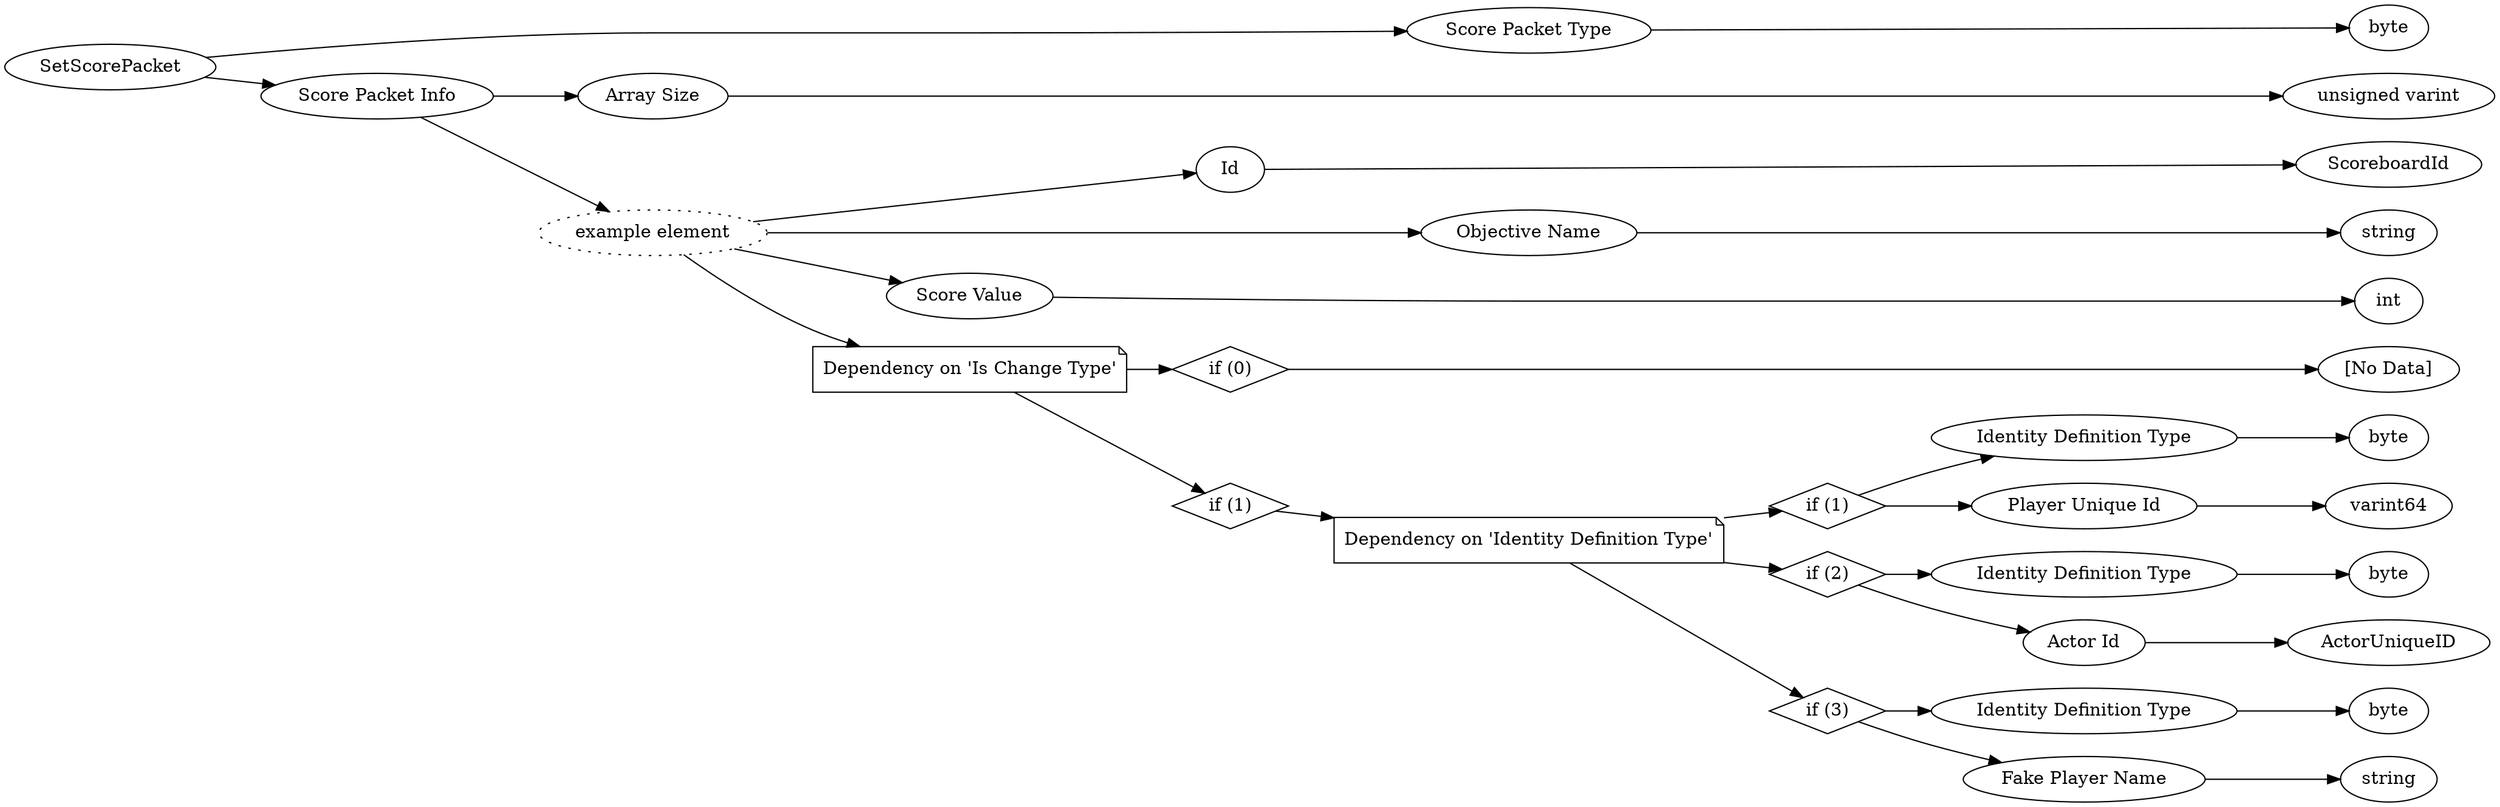 digraph "SetScorePacket" {
rankdir = LR
0
0 -> 1
1 -> 2
0 -> 3
3 -> 4
4 -> 5
3 -> 6
6 -> 7
7 -> 11
6 -> 12
12 -> 13
6 -> 14
14 -> 15
6 -> 16
16 -> 17
17 -> 18
16 -> 19
19 -> 20
20 -> 21
21 -> 22
22 -> 23
21 -> 24
24 -> 25
20 -> 26
26 -> 27
27 -> 28
26 -> 29
29 -> 30
20 -> 31
31 -> 32
32 -> 33
31 -> 34
34 -> 35

0 [label="SetScorePacket",comment="name: \"SetScorePacket\", typeName: \"\", id: 0, branchId: 108, recurseId: -1, attributes: 0, notes: \"\""];
1 [label="Score Packet Type",comment="name: \"Score Packet Type\", typeName: \"\", id: 1, branchId: 0, recurseId: -1, attributes: 0, notes: \"enumeration: ScorePacketType\""];
2 [label="byte",comment="name: \"byte\", typeName: \"\", id: 2, branchId: 0, recurseId: -1, attributes: 512, notes: \"\""];
3 [label="Score Packet Info",comment="name: \"Score Packet Info\", typeName: \"\", id: 3, branchId: 0, recurseId: -1, attributes: 8, notes: \"\""];
4 [label="Array Size",comment="name: \"Array Size\", typeName: \"\", id: 4, branchId: 0, recurseId: -1, attributes: 0, notes: \"\""];
5 [label="unsigned varint",comment="name: \"unsigned varint\", typeName: \"\", id: 5, branchId: 0, recurseId: -1, attributes: 512, notes: \"\""];
6 [label="example element",style=dotted,comment="name: \"example element\", typeName: \"\", id: 6, branchId: 0, recurseId: -1, attributes: 16, notes: \"\""];
7 [label="Id",comment="name: \"Id\", typeName: \"ScoreboardId\", id: 7, branchId: 0, recurseId: -1, attributes: 256, notes: \"\""];
11 [label="ScoreboardId",comment="name: \"ScoreboardId\", typeName: \"\", id: 11, branchId: 0, recurseId: -1, attributes: 512, notes: \"\""];
12 [label="Objective Name",comment="name: \"Objective Name\", typeName: \"\", id: 12, branchId: 0, recurseId: -1, attributes: 0, notes: \"\""];
13 [label="string",comment="name: \"string\", typeName: \"\", id: 13, branchId: 0, recurseId: -1, attributes: 512, notes: \"\""];
14 [label="Score Value",comment="name: \"Score Value\", typeName: \"\", id: 14, branchId: 0, recurseId: -1, attributes: 0, notes: \"\""];
15 [label="int",comment="name: \"int\", typeName: \"\", id: 15, branchId: 0, recurseId: -1, attributes: 512, notes: \"\""];
16 [label="Dependency on 'Is Change Type'",shape=note,comment="name: \"Dependency on 'Is Change Type'\", typeName: \"\", id: 16, branchId: 0, recurseId: -1, attributes: 2, notes: \"\""];
17 [label="if (0)",shape=diamond,comment="name: \"if (0)\", typeName: \"\", id: 17, branchId: 0, recurseId: -1, attributes: 4, notes: \"\""];
18 [label="[No Data]",comment="name: \"[No Data]\", typeName: \"\", id: 18, branchId: 0, recurseId: -1, attributes: 512, notes: \"\""];
19 [label="if (1)",shape=diamond,comment="name: \"if (1)\", typeName: \"\", id: 19, branchId: 1, recurseId: -1, attributes: 4, notes: \"\""];
20 [label="Dependency on 'Identity Definition Type'",shape=note,comment="name: \"Dependency on 'Identity Definition Type'\", typeName: \"\", id: 20, branchId: 0, recurseId: -1, attributes: 2, notes: \"\""];
21 [label="if (1)",shape=diamond,comment="name: \"if (1)\", typeName: \"\", id: 21, branchId: 1, recurseId: -1, attributes: 4, notes: \"\""];
22 [label="Identity Definition Type",comment="name: \"Identity Definition Type\", typeName: \"\", id: 22, branchId: 0, recurseId: -1, attributes: 0, notes: \"enumeration: IdentityDefinition::Type\""];
23 [label="byte",comment="name: \"byte\", typeName: \"\", id: 23, branchId: 0, recurseId: -1, attributes: 512, notes: \"\""];
24 [label="Player Unique Id",comment="name: \"Player Unique Id\", typeName: \"\", id: 24, branchId: 0, recurseId: -1, attributes: 0, notes: \"\""];
25 [label="varint64",comment="name: \"varint64\", typeName: \"\", id: 25, branchId: 0, recurseId: -1, attributes: 512, notes: \"\""];
26 [label="if (2)",shape=diamond,comment="name: \"if (2)\", typeName: \"\", id: 26, branchId: 2, recurseId: -1, attributes: 4, notes: \"\""];
27 [label="Identity Definition Type",comment="name: \"Identity Definition Type\", typeName: \"\", id: 27, branchId: 0, recurseId: -1, attributes: 0, notes: \"enumeration: IdentityDefinition::Type\""];
28 [label="byte",comment="name: \"byte\", typeName: \"\", id: 28, branchId: 0, recurseId: -1, attributes: 512, notes: \"\""];
29 [label="Actor Id",comment="name: \"Actor Id\", typeName: \"ActorUniqueID\", id: 29, branchId: 0, recurseId: -1, attributes: 256, notes: \"\""];
30 [label="ActorUniqueID",comment="name: \"ActorUniqueID\", typeName: \"\", id: 30, branchId: 0, recurseId: -1, attributes: 512, notes: \"\""];
31 [label="if (3)",shape=diamond,comment="name: \"if (3)\", typeName: \"\", id: 31, branchId: 3, recurseId: -1, attributes: 4, notes: \"\""];
32 [label="Identity Definition Type",comment="name: \"Identity Definition Type\", typeName: \"\", id: 32, branchId: 0, recurseId: -1, attributes: 0, notes: \"enumeration: IdentityDefinition::Type\""];
33 [label="byte",comment="name: \"byte\", typeName: \"\", id: 33, branchId: 0, recurseId: -1, attributes: 512, notes: \"\""];
34 [label="Fake Player Name",comment="name: \"Fake Player Name\", typeName: \"\", id: 34, branchId: 0, recurseId: -1, attributes: 0, notes: \"\""];
35 [label="string",comment="name: \"string\", typeName: \"\", id: 35, branchId: 0, recurseId: -1, attributes: 512, notes: \"\""];
{ rank = max;2;5;11;13;15;18;23;25;28;30;33;35}

}
